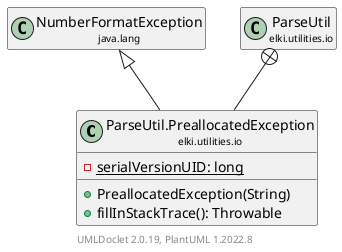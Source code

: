 @startuml
    remove .*\.(Instance|Par|Parameterizer|Factory)$
    set namespaceSeparator none
    hide empty fields
    hide empty methods

    class "<size:14>ParseUtil.PreallocatedException\n<size:10>elki.utilities.io" as elki.utilities.io.ParseUtil.PreallocatedException [[ParseUtil.PreallocatedException.html]] {
        {static} -serialVersionUID: long
        +PreallocatedException(String)
        +fillInStackTrace(): Throwable
    }

    class "<size:14>NumberFormatException\n<size:10>java.lang" as java.lang.NumberFormatException
    class "<size:14>ParseUtil\n<size:10>elki.utilities.io" as elki.utilities.io.ParseUtil [[ParseUtil.html]]

    java.lang.NumberFormatException <|-- elki.utilities.io.ParseUtil.PreallocatedException
    elki.utilities.io.ParseUtil +-- elki.utilities.io.ParseUtil.PreallocatedException

    center footer UMLDoclet 2.0.19, PlantUML 1.2022.8
@enduml
